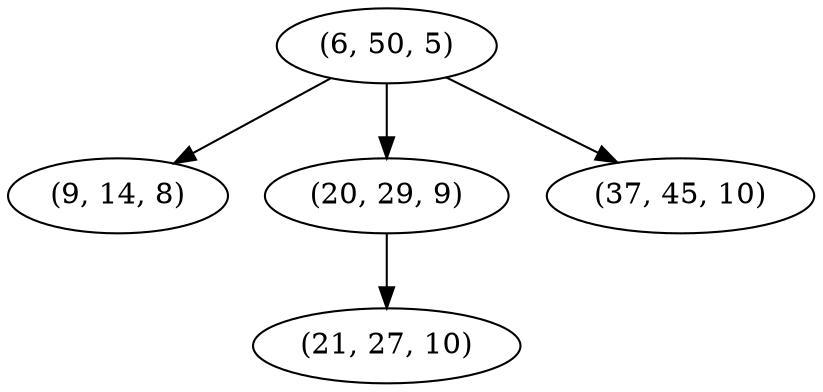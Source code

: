 digraph tree {
    "(6, 50, 5)";
    "(9, 14, 8)";
    "(20, 29, 9)";
    "(21, 27, 10)";
    "(37, 45, 10)";
    "(6, 50, 5)" -> "(9, 14, 8)";
    "(6, 50, 5)" -> "(20, 29, 9)";
    "(6, 50, 5)" -> "(37, 45, 10)";
    "(20, 29, 9)" -> "(21, 27, 10)";
}

